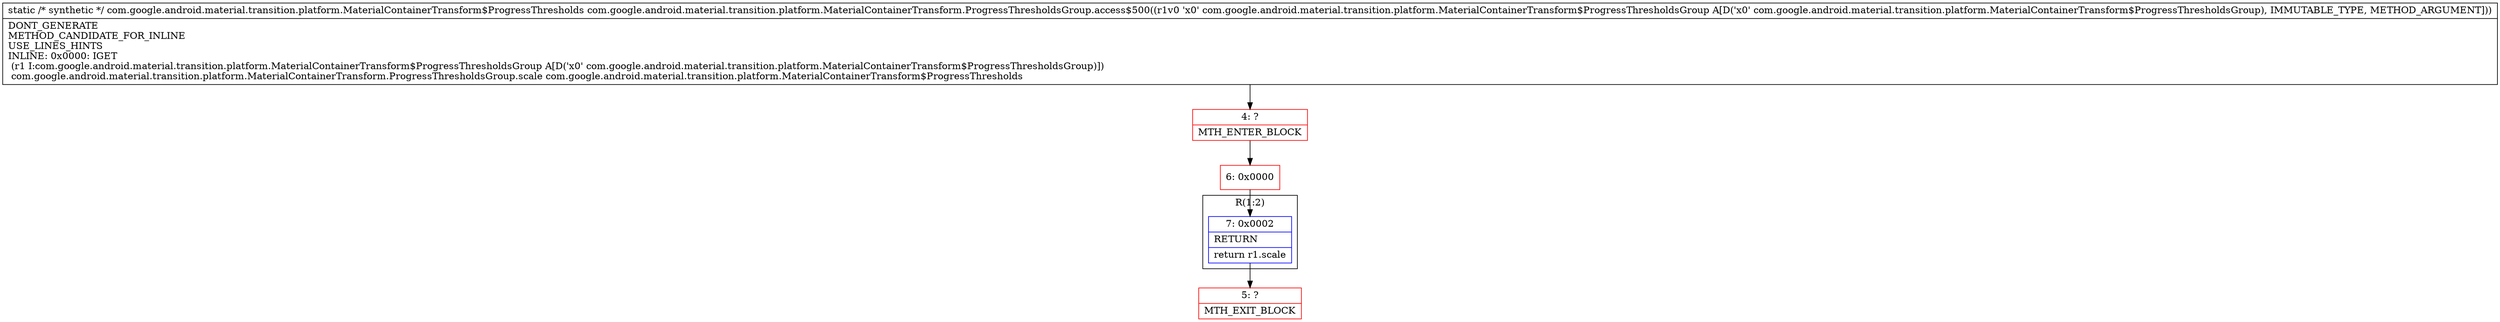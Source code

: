 digraph "CFG forcom.google.android.material.transition.platform.MaterialContainerTransform.ProgressThresholdsGroup.access$500(Lcom\/google\/android\/material\/transition\/platform\/MaterialContainerTransform$ProgressThresholdsGroup;)Lcom\/google\/android\/material\/transition\/platform\/MaterialContainerTransform$ProgressThresholds;" {
subgraph cluster_Region_1420494741 {
label = "R(1:2)";
node [shape=record,color=blue];
Node_7 [shape=record,label="{7\:\ 0x0002|RETURN\l|return r1.scale\l}"];
}
Node_4 [shape=record,color=red,label="{4\:\ ?|MTH_ENTER_BLOCK\l}"];
Node_6 [shape=record,color=red,label="{6\:\ 0x0000}"];
Node_5 [shape=record,color=red,label="{5\:\ ?|MTH_EXIT_BLOCK\l}"];
MethodNode[shape=record,label="{static \/* synthetic *\/ com.google.android.material.transition.platform.MaterialContainerTransform$ProgressThresholds com.google.android.material.transition.platform.MaterialContainerTransform.ProgressThresholdsGroup.access$500((r1v0 'x0' com.google.android.material.transition.platform.MaterialContainerTransform$ProgressThresholdsGroup A[D('x0' com.google.android.material.transition.platform.MaterialContainerTransform$ProgressThresholdsGroup), IMMUTABLE_TYPE, METHOD_ARGUMENT]))  | DONT_GENERATE\lMETHOD_CANDIDATE_FOR_INLINE\lUSE_LINES_HINTS\lINLINE: 0x0000: IGET  \l  (r1 I:com.google.android.material.transition.platform.MaterialContainerTransform$ProgressThresholdsGroup A[D('x0' com.google.android.material.transition.platform.MaterialContainerTransform$ProgressThresholdsGroup)])\l com.google.android.material.transition.platform.MaterialContainerTransform.ProgressThresholdsGroup.scale com.google.android.material.transition.platform.MaterialContainerTransform$ProgressThresholds\l}"];
MethodNode -> Node_4;Node_7 -> Node_5;
Node_4 -> Node_6;
Node_6 -> Node_7;
}

